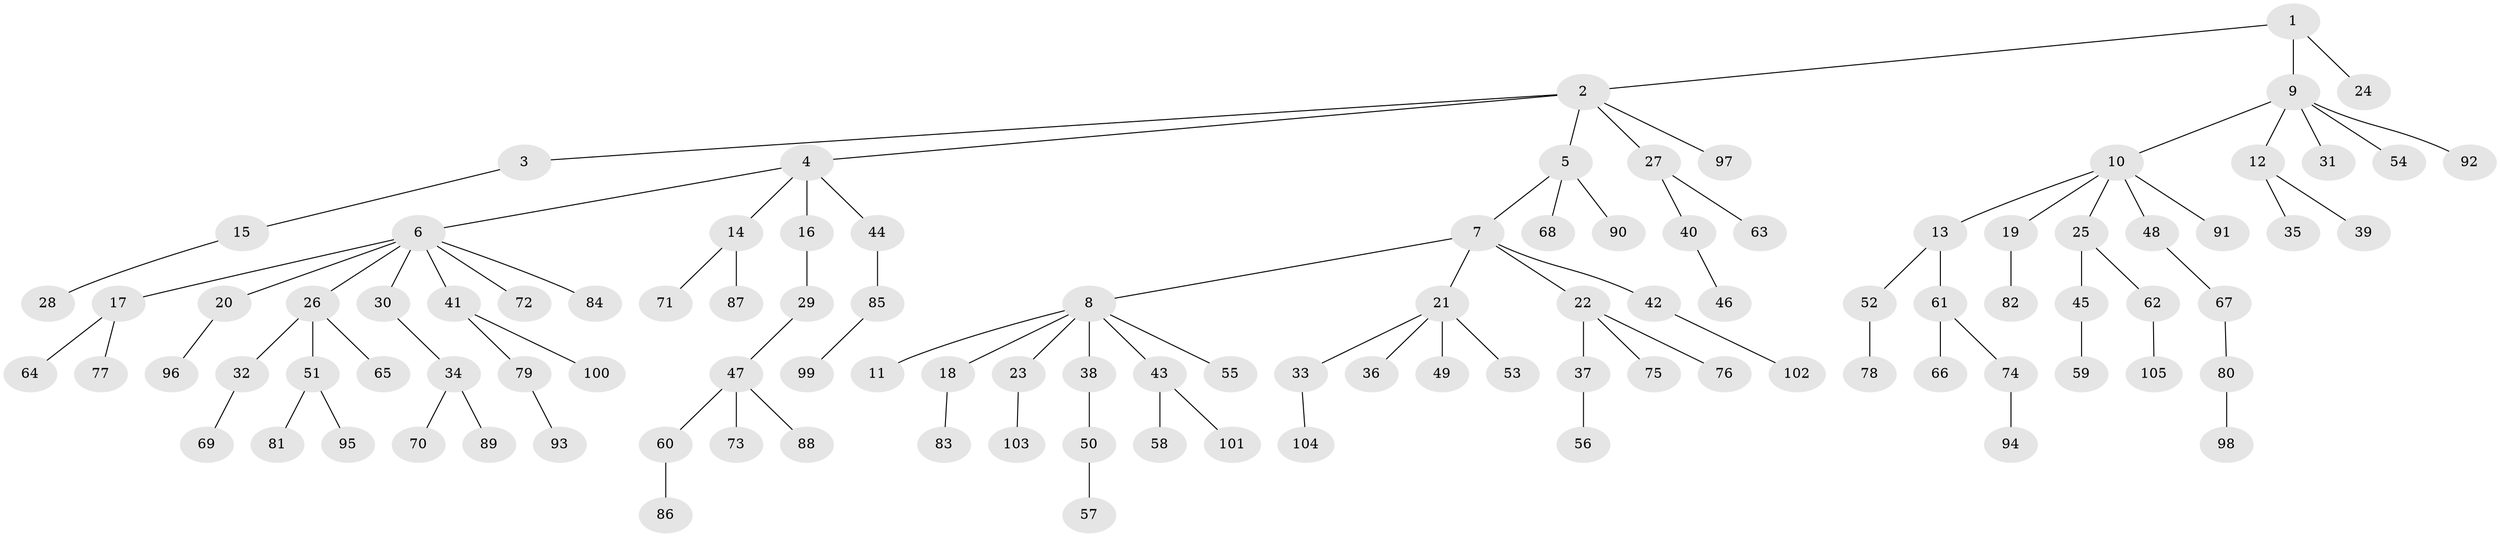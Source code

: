// coarse degree distribution, {2: 0.22857142857142856, 7: 0.05714285714285714, 5: 0.05714285714285714, 3: 0.04285714285714286, 1: 0.5857142857142857, 4: 0.02857142857142857}
// Generated by graph-tools (version 1.1) at 2025/42/03/06/25 10:42:05]
// undirected, 105 vertices, 104 edges
graph export_dot {
graph [start="1"]
  node [color=gray90,style=filled];
  1;
  2;
  3;
  4;
  5;
  6;
  7;
  8;
  9;
  10;
  11;
  12;
  13;
  14;
  15;
  16;
  17;
  18;
  19;
  20;
  21;
  22;
  23;
  24;
  25;
  26;
  27;
  28;
  29;
  30;
  31;
  32;
  33;
  34;
  35;
  36;
  37;
  38;
  39;
  40;
  41;
  42;
  43;
  44;
  45;
  46;
  47;
  48;
  49;
  50;
  51;
  52;
  53;
  54;
  55;
  56;
  57;
  58;
  59;
  60;
  61;
  62;
  63;
  64;
  65;
  66;
  67;
  68;
  69;
  70;
  71;
  72;
  73;
  74;
  75;
  76;
  77;
  78;
  79;
  80;
  81;
  82;
  83;
  84;
  85;
  86;
  87;
  88;
  89;
  90;
  91;
  92;
  93;
  94;
  95;
  96;
  97;
  98;
  99;
  100;
  101;
  102;
  103;
  104;
  105;
  1 -- 2;
  1 -- 9;
  1 -- 24;
  2 -- 3;
  2 -- 4;
  2 -- 5;
  2 -- 27;
  2 -- 97;
  3 -- 15;
  4 -- 6;
  4 -- 14;
  4 -- 16;
  4 -- 44;
  5 -- 7;
  5 -- 68;
  5 -- 90;
  6 -- 17;
  6 -- 20;
  6 -- 26;
  6 -- 30;
  6 -- 41;
  6 -- 72;
  6 -- 84;
  7 -- 8;
  7 -- 21;
  7 -- 22;
  7 -- 42;
  8 -- 11;
  8 -- 18;
  8 -- 23;
  8 -- 38;
  8 -- 43;
  8 -- 55;
  9 -- 10;
  9 -- 12;
  9 -- 31;
  9 -- 54;
  9 -- 92;
  10 -- 13;
  10 -- 19;
  10 -- 25;
  10 -- 48;
  10 -- 91;
  12 -- 35;
  12 -- 39;
  13 -- 52;
  13 -- 61;
  14 -- 71;
  14 -- 87;
  15 -- 28;
  16 -- 29;
  17 -- 64;
  17 -- 77;
  18 -- 83;
  19 -- 82;
  20 -- 96;
  21 -- 33;
  21 -- 36;
  21 -- 49;
  21 -- 53;
  22 -- 37;
  22 -- 75;
  22 -- 76;
  23 -- 103;
  25 -- 45;
  25 -- 62;
  26 -- 32;
  26 -- 51;
  26 -- 65;
  27 -- 40;
  27 -- 63;
  29 -- 47;
  30 -- 34;
  32 -- 69;
  33 -- 104;
  34 -- 70;
  34 -- 89;
  37 -- 56;
  38 -- 50;
  40 -- 46;
  41 -- 79;
  41 -- 100;
  42 -- 102;
  43 -- 58;
  43 -- 101;
  44 -- 85;
  45 -- 59;
  47 -- 60;
  47 -- 73;
  47 -- 88;
  48 -- 67;
  50 -- 57;
  51 -- 81;
  51 -- 95;
  52 -- 78;
  60 -- 86;
  61 -- 66;
  61 -- 74;
  62 -- 105;
  67 -- 80;
  74 -- 94;
  79 -- 93;
  80 -- 98;
  85 -- 99;
}
